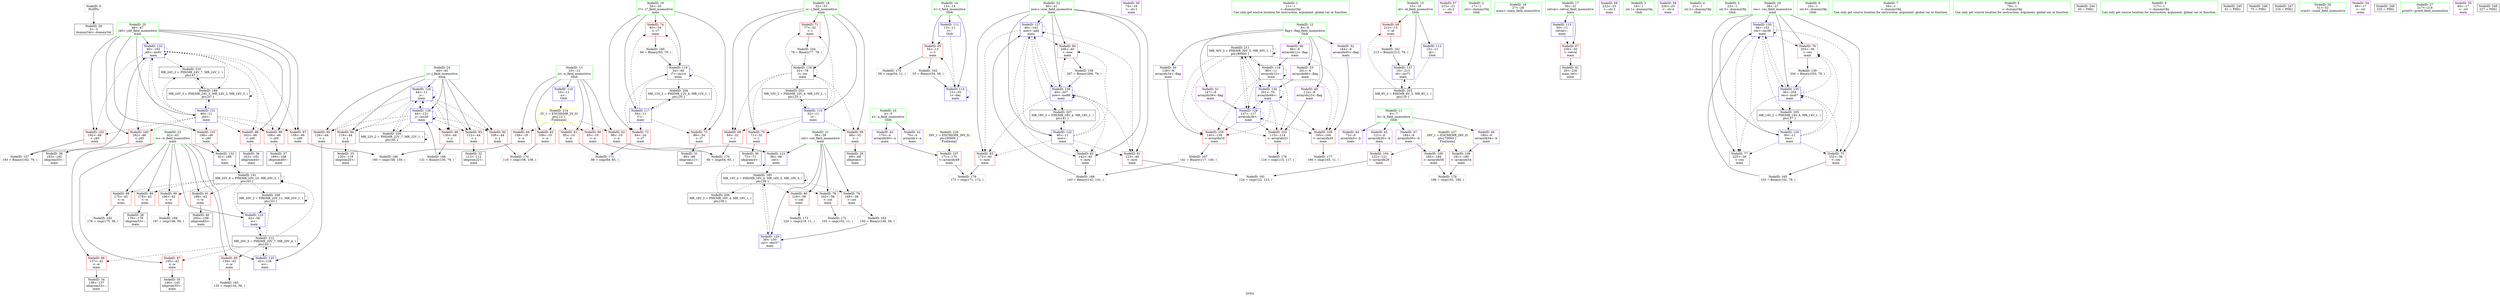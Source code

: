 digraph "SVFG" {
	label="SVFG";

	Node0x5619ce8db220 [shape=record,color=grey,label="{NodeID: 0\nNullPtr}"];
	Node0x5619ce8db220 -> Node0x5619ce8e00a0[style=solid];
	Node0x5619ce906e40 [shape=record,color=grey,label="{NodeID: 180\n160 = cmp(158, 159, )\n}"];
	Node0x5619ce8fd500 [shape=record,color=red,label="{NodeID: 97\n158\<--46\n\<--j40\nmain\n}"];
	Node0x5619ce8fd500 -> Node0x5619ce906e40[style=solid];
	Node0x5619ce8dbd00 [shape=record,color=green,label="{NodeID: 14\n13\<--14\nt\<--t_field_insensitive\nGlob }"];
	Node0x5619ce8dbd00 -> Node0x5619ce8fee10[style=solid];
	Node0x5619ce8dbd00 -> Node0x5619ce8fe060[style=solid];
	Node0x5619ce8dbd00 -> Node0x5619ce8fe330[style=solid];
	Node0x5619ce8fe060 [shape=record,color=blue,label="{NodeID: 111\n13\<--11\nt\<--\nGlob }"];
	Node0x5619ce8fe060 -> Node0x5619ce8fee10[style=dashed];
	Node0x5619ce8fe060 -> Node0x5619ce8fe330[style=dashed];
	Node0x5619ce8e00a0 [shape=record,color=black,label="{NodeID: 28\n2\<--3\ndummyVal\<--dummyVal\n}"];
	Node0x5619ce916470 [shape=record,color=black,label="{NodeID: 208\nMR_20V_2 = PHI(MR_20V_11, MR_20V_1, )\npts\{43 \}\n}"];
	Node0x5619ce916470 -> Node0x5619ce902da0[style=dashed];
	Node0x5619ce916470 -> Node0x5619ce916470[style=dashed];
	Node0x5619ce902f40 [shape=record,color=blue,label="{NodeID: 125\n42\<--126\nw\<--\nmain\n}"];
	Node0x5619ce902f40 -> Node0x5619ce917870[style=dashed];
	Node0x5619ce8fcf50 [shape=record,color=purple,label="{NodeID: 42\n70\<--4\narrayidx\<--a\nmain\n}"];
	Node0x5619ce8fe6c0 [shape=record,color=purple,label="{NodeID: 56\n74\<--19\n\<--.str.1\nmain\n}"];
	Node0x5619ce8ff220 [shape=record,color=red,label="{NodeID: 70\n71\<--32\n\<--i\nmain\n}"];
	Node0x5619ce8ff220 -> Node0x5619ce8e0270[style=solid];
	Node0x5619ce905ac0 [shape=record,color=grey,label="{NodeID: 167\n141 = Binary(117, 140, )\n}"];
	Node0x5619ce905ac0 -> Node0x5619ce905c40[style=solid];
	Node0x5619ce8ffd80 [shape=record,color=red,label="{NodeID: 84\n206\<--40\n\<--now\nmain\n}"];
	Node0x5619ce8ffd80 -> Node0x5619ce904d40[style=solid];
	Node0x5619ce8dbb80 [shape=record,color=green,label="{NodeID: 1\n11\<--1\n\<--dummyObj\nCan only get source location for instruction, argument, global var or function.}"];
	Node0x5619ce906fc0 [shape=record,color=grey,label="{NodeID: 181\n124 = cmp(122, 123, )\n}"];
	Node0x5619ce8fd5d0 [shape=record,color=red,label="{NodeID: 98\n162\<--46\n\<--j40\nmain\n}"];
	Node0x5619ce8fd5d0 -> Node0x5619ce8df1e0[style=solid];
	Node0x5619ce8dbdd0 [shape=record,color=green,label="{NodeID: 15\n15\<--16\nid\<--id_field_insensitive\nGlob }"];
	Node0x5619ce8dbdd0 -> Node0x5619ce8feee0[style=solid];
	Node0x5619ce8dbdd0 -> Node0x5619ce8fe160[style=solid];
	Node0x5619ce8dbdd0 -> Node0x5619ce903900[style=solid];
	Node0x5619ce8fe160 [shape=record,color=blue,label="{NodeID: 112\n15\<--11\nid\<--\nGlob }"];
	Node0x5619ce8fe160 -> Node0x5619ce914270[style=dashed];
	Node0x5619ce8e01a0 [shape=record,color=black,label="{NodeID: 29\n69\<--68\nidxprom\<--\nmain\n}"];
	Node0x5619ce916970 [shape=record,color=black,label="{NodeID: 209\nMR_22V_2 = PHI(MR_22V_7, MR_22V_1, )\npts\{45 \}\n}"];
	Node0x5619ce916970 -> Node0x5619ce902e70[style=dashed];
	Node0x5619ce916970 -> Node0x5619ce916970[style=dashed];
	Node0x5619ce903010 [shape=record,color=blue,label="{NodeID: 126\n44\<--131\nj\<--inc29\nmain\n}"];
	Node0x5619ce903010 -> Node0x5619ce900400[style=dashed];
	Node0x5619ce903010 -> Node0x5619ce9004d0[style=dashed];
	Node0x5619ce903010 -> Node0x5619ce9005a0[style=dashed];
	Node0x5619ce903010 -> Node0x5619ce900670[style=dashed];
	Node0x5619ce903010 -> Node0x5619ce8fd430[style=dashed];
	Node0x5619ce903010 -> Node0x5619ce902e70[style=dashed];
	Node0x5619ce903010 -> Node0x5619ce903010[style=dashed];
	Node0x5619ce903010 -> Node0x5619ce916970[style=dashed];
	Node0x5619ce8fd020 [shape=record,color=purple,label="{NodeID: 43\n170\<--4\narrayidx49\<--a\nmain\n}"];
	Node0x5619ce8fd020 -> Node0x5619ce8fdd20[style=solid];
	Node0x5619ce8fe790 [shape=record,color=purple,label="{NodeID: 57\n215\<--21\n\<--.str.2\nmain\n}"];
	Node0x5619ce8ff2f0 [shape=record,color=red,label="{NodeID: 71\n77\<--32\n\<--i\nmain\n}"];
	Node0x5619ce8ff2f0 -> Node0x5619ce905640[style=solid];
	Node0x5619ce905c40 [shape=record,color=grey,label="{NodeID: 168\n143 = Binary(142, 141, )\n}"];
	Node0x5619ce905c40 -> Node0x5619ce9030e0[style=solid];
	Node0x5619ce8ffe50 [shape=record,color=red,label="{NodeID: 85\n134\<--42\n\<--w\nmain\n}"];
	Node0x5619ce8ffe50 -> Node0x5619ce9072c0[style=solid];
	Node0x5619ce8de460 [shape=record,color=green,label="{NodeID: 2\n17\<--1\n.str\<--dummyObj\nGlob }"];
	Node0x5619ce907140 [shape=record,color=grey,label="{NodeID: 182\n176 = cmp(175, 56, )\n}"];
	Node0x5619ce8fd6a0 [shape=record,color=red,label="{NodeID: 99\n168\<--46\n\<--j40\nmain\n}"];
	Node0x5619ce8fd6a0 -> Node0x5619ce8df2b0[style=solid];
	Node0x5619ce8dbed0 [shape=record,color=green,label="{NodeID: 16\n27\<--28\nmain\<--main_field_insensitive\n}"];
	Node0x5619ce8fe260 [shape=record,color=blue,label="{NodeID: 113\n30\<--11\nretval\<--\nmain\n}"];
	Node0x5619ce8fe260 -> Node0x5619ce8fefb0[style=dashed];
	Node0x5619ce8e0270 [shape=record,color=black,label="{NodeID: 30\n72\<--71\nidxprom4\<--\nmain\n}"];
	Node0x5619ce916e70 [shape=record,color=black,label="{NodeID: 210\nMR_24V_2 = PHI(MR_24V_7, MR_24V_1, )\npts\{47 \}\n}"];
	Node0x5619ce916e70 -> Node0x5619ce90f150[style=dashed];
	Node0x5619ce9030e0 [shape=record,color=blue,label="{NodeID: 127\n40\<--143\nnow\<--add\nmain\n}"];
	Node0x5619ce9030e0 -> Node0x5619ce8ffb10[style=dashed];
	Node0x5619ce9030e0 -> Node0x5619ce8ffbe0[style=dashed];
	Node0x5619ce9030e0 -> Node0x5619ce8ffcb0[style=dashed];
	Node0x5619ce9030e0 -> Node0x5619ce8ffd80[style=dashed];
	Node0x5619ce9030e0 -> Node0x5619ce9030e0[style=dashed];
	Node0x5619ce9030e0 -> Node0x5619ce903830[style=dashed];
	Node0x5619ce9030e0 -> Node0x5619ce916380[style=dashed];
	Node0x5619ce8fd0f0 [shape=record,color=purple,label="{NodeID: 44\n73\<--6\narrayidx5\<--b\nmain\n}"];
	Node0x5619ce8fe860 [shape=record,color=purple,label="{NodeID: 58\n222\<--23\n\<--.str.3\nmain\n}"];
	Node0x5619ce8ff3c0 [shape=record,color=red,label="{NodeID: 72\n84\<--34\n\<--i7\nmain\n}"];
	Node0x5619ce8ff3c0 -> Node0x5619ce9060c0[style=solid];
	Node0x5619ce905dc0 [shape=record,color=grey,label="{NodeID: 169\n197 = cmp(196, 56, )\n}"];
	Node0x5619ce8fff20 [shape=record,color=red,label="{NodeID: 86\n137\<--42\n\<--w\nmain\n}"];
	Node0x5619ce8fff20 -> Node0x5619ce8df040[style=solid];
	Node0x5619ce8fc5e0 [shape=record,color=green,label="{NodeID: 3\n19\<--1\n.str.1\<--dummyObj\nGlob }"];
	Node0x5619ce9072c0 [shape=record,color=grey,label="{NodeID: 183\n135 = cmp(134, 56, )\n}"];
	Node0x5619ce8fd770 [shape=record,color=red,label="{NodeID: 100\n182\<--46\n\<--j40\nmain\n}"];
	Node0x5619ce8fd770 -> Node0x5619ce8df450[style=solid];
	Node0x5619ce8db7c0 [shape=record,color=green,label="{NodeID: 17\n30\<--31\nretval\<--retval_field_insensitive\nmain\n}"];
	Node0x5619ce8db7c0 -> Node0x5619ce8fefb0[style=solid];
	Node0x5619ce8db7c0 -> Node0x5619ce8fe260[style=solid];
	Node0x5619ce8fe330 [shape=record,color=blue,label="{NodeID: 114\n13\<--55\nt\<--dec\nmain\n}"];
	Node0x5619ce8fe330 -> Node0x5619ce8fee10[style=dashed];
	Node0x5619ce8fe330 -> Node0x5619ce8fe330[style=dashed];
	Node0x5619ce8e0340 [shape=record,color=black,label="{NodeID: 31\n89\<--88\nidxprom11\<--\nmain\n}"];
	Node0x5619ce917370 [shape=record,color=black,label="{NodeID: 211\nMR_30V_2 = PHI(MR_30V_5, MR_30V_1, )\npts\{90000 \}\n}"];
	Node0x5619ce917370 -> Node0x5619ce8fd9e0[style=dashed];
	Node0x5619ce917370 -> Node0x5619ce8fdb80[style=dashed];
	Node0x5619ce917370 -> Node0x5619ce8fdc50[style=dashed];
	Node0x5619ce917370 -> Node0x5619ce902990[style=dashed];
	Node0x5619ce917370 -> Node0x5619ce9031b0[style=dashed];
	Node0x5619ce917370 -> Node0x5619ce903690[style=dashed];
	Node0x5619ce917370 -> Node0x5619ce917370[style=dashed];
	Node0x5619ce9031b0 [shape=record,color=blue,label="{NodeID: 128\n147\<--117\narrayidx36\<--\nmain\n}"];
	Node0x5619ce9031b0 -> Node0x5619ce8fd9e0[style=dashed];
	Node0x5619ce9031b0 -> Node0x5619ce8fdb80[style=dashed];
	Node0x5619ce9031b0 -> Node0x5619ce8fdc50[style=dashed];
	Node0x5619ce9031b0 -> Node0x5619ce9031b0[style=dashed];
	Node0x5619ce9031b0 -> Node0x5619ce903690[style=dashed];
	Node0x5619ce9031b0 -> Node0x5619ce917370[style=dashed];
	Node0x5619ce8fd1c0 [shape=record,color=purple,label="{NodeID: 45\n121\<--6\narrayidx26\<--b\nmain\n}"];
	Node0x5619ce8fd1c0 -> Node0x5619ce8fdab0[style=solid];
	Node0x5619ce8fe930 [shape=record,color=purple,label="{NodeID: 59\n226\<--25\n\<--.str.4\nmain\n}"];
	Node0x5619ce8ff490 [shape=record,color=red,label="{NodeID: 73\n88\<--34\n\<--i7\nmain\n}"];
	Node0x5619ce8ff490 -> Node0x5619ce8e0340[style=solid];
	Node0x5619ce905f40 [shape=record,color=grey,label="{NodeID: 170\n66 = cmp(64, 65, )\n}"];
	Node0x5619ce8ffff0 [shape=record,color=red,label="{NodeID: 87\n145\<--42\n\<--w\nmain\n}"];
	Node0x5619ce8ffff0 -> Node0x5619ce8df110[style=solid];
	Node0x5619ce8de940 [shape=record,color=green,label="{NodeID: 4\n21\<--1\n.str.2\<--dummyObj\nGlob }"];
	Node0x5619ce8fd840 [shape=record,color=red,label="{NodeID: 101\n188\<--46\n\<--j40\nmain\n}"];
	Node0x5619ce8fd840 -> Node0x5619ce9034f0[style=solid];
	Node0x5619ce8db890 [shape=record,color=green,label="{NodeID: 18\n32\<--33\ni\<--i_field_insensitive\nmain\n}"];
	Node0x5619ce8db890 -> Node0x5619ce8ff080[style=solid];
	Node0x5619ce8db890 -> Node0x5619ce8ff150[style=solid];
	Node0x5619ce8db890 -> Node0x5619ce8ff220[style=solid];
	Node0x5619ce8db890 -> Node0x5619ce8ff2f0[style=solid];
	Node0x5619ce8db890 -> Node0x5619ce902760[style=solid];
	Node0x5619ce8db890 -> Node0x5619ce9027f0[style=solid];
	Node0x5619ce902760 [shape=record,color=blue,label="{NodeID: 115\n32\<--11\ni\<--\nmain\n}"];
	Node0x5619ce902760 -> Node0x5619ce8ff080[style=dashed];
	Node0x5619ce902760 -> Node0x5619ce8ff150[style=dashed];
	Node0x5619ce902760 -> Node0x5619ce8ff220[style=dashed];
	Node0x5619ce902760 -> Node0x5619ce8ff2f0[style=dashed];
	Node0x5619ce902760 -> Node0x5619ce9027f0[style=dashed];
	Node0x5619ce902760 -> Node0x5619ce914770[style=dashed];
	Node0x5619ce8e0410 [shape=record,color=black,label="{NodeID: 32\n113\<--112\nidxprom22\<--\nmain\n}"];
	Node0x5619ce917870 [shape=record,color=black,label="{NodeID: 212\nMR_20V_5 = PHI(MR_20V_7, MR_20V_4, )\npts\{43 \}\n}"];
	Node0x5619ce917870 -> Node0x5619ce8ffe50[style=dashed];
	Node0x5619ce917870 -> Node0x5619ce8fff20[style=dashed];
	Node0x5619ce917870 -> Node0x5619ce8ffff0[style=dashed];
	Node0x5619ce917870 -> Node0x5619ce902da0[style=dashed];
	Node0x5619ce917870 -> Node0x5619ce902f40[style=dashed];
	Node0x5619ce917870 -> Node0x5619ce90fb50[style=dashed];
	Node0x5619ce917870 -> Node0x5619ce916470[style=dashed];
	Node0x5619ce917870 -> Node0x5619ce917870[style=dashed];
	Node0x5619ce903280 [shape=record,color=blue,label="{NodeID: 129\n38\<--150\ncnt\<--dec37\nmain\n}"];
	Node0x5619ce903280 -> Node0x5619ce90dd50[style=dashed];
	Node0x5619ce8fd290 [shape=record,color=purple,label="{NodeID: 46\n180\<--6\narrayidx54\<--b\nmain\n}"];
	Node0x5619ce8fd290 -> Node0x5619ce8fddf0[style=solid];
	Node0x5619ce919730 [shape=record,color=yellow,style=double,label="{NodeID: 226\n26V_1 = ENCHI(MR_26V_0)\npts\{50000 \}\nFun[main]}"];
	Node0x5619ce919730 -> Node0x5619ce8fdd20[style=dashed];
	Node0x5619ce8fea00 [shape=record,color=red,label="{NodeID: 60\n65\<--10\n\<--n\nmain\n}"];
	Node0x5619ce8fea00 -> Node0x5619ce905f40[style=solid];
	Node0x5619ce904bc0 [shape=record,color=grey,label="{NodeID: 157\n193 = Binary(192, 79, )\n}"];
	Node0x5619ce904bc0 -> Node0x5619ce9035c0[style=solid];
	Node0x5619ce8ff560 [shape=record,color=red,label="{NodeID: 74\n93\<--34\n\<--i7\nmain\n}"];
	Node0x5619ce8ff560 -> Node0x5619ce905040[style=solid];
	Node0x5619ce9060c0 [shape=record,color=grey,label="{NodeID: 171\n86 = cmp(84, 85, )\n}"];
	Node0x5619ce9000c0 [shape=record,color=red,label="{NodeID: 88\n175\<--42\n\<--w\nmain\n}"];
	Node0x5619ce9000c0 -> Node0x5619ce907140[style=solid];
	Node0x5619ce8de9d0 [shape=record,color=green,label="{NodeID: 5\n23\<--1\n.str.3\<--dummyObj\nGlob }"];
	Node0x5619ce90dd50 [shape=record,color=black,label="{NodeID: 185\nMR_16V_4 = PHI(MR_16V_4, MR_16V_3, MR_16V_5, )\npts\{39 \}\n}"];
	Node0x5619ce90dd50 -> Node0x5619ce8ff8a0[style=dashed];
	Node0x5619ce90dd50 -> Node0x5619ce8ff970[style=dashed];
	Node0x5619ce90dd50 -> Node0x5619ce8ffa40[style=dashed];
	Node0x5619ce90dd50 -> Node0x5619ce903280[style=dashed];
	Node0x5619ce90dd50 -> Node0x5619ce90dd50[style=dashed];
	Node0x5619ce90dd50 -> Node0x5619ce915670[style=dashed];
	Node0x5619ce8fd910 [shape=record,color=red,label="{NodeID: 102\n192\<--46\n\<--j40\nmain\n}"];
	Node0x5619ce8fd910 -> Node0x5619ce904bc0[style=solid];
	Node0x5619ce8db960 [shape=record,color=green,label="{NodeID: 19\n34\<--35\ni7\<--i7_field_insensitive\nmain\n}"];
	Node0x5619ce8db960 -> Node0x5619ce8ff3c0[style=solid];
	Node0x5619ce8db960 -> Node0x5619ce8ff490[style=solid];
	Node0x5619ce8db960 -> Node0x5619ce8ff560[style=solid];
	Node0x5619ce8db960 -> Node0x5619ce9028c0[style=solid];
	Node0x5619ce8db960 -> Node0x5619ce902a60[style=solid];
	Node0x5619ce9027f0 [shape=record,color=blue,label="{NodeID: 116\n32\<--78\ni\<--inc\nmain\n}"];
	Node0x5619ce9027f0 -> Node0x5619ce8ff080[style=dashed];
	Node0x5619ce9027f0 -> Node0x5619ce8ff150[style=dashed];
	Node0x5619ce9027f0 -> Node0x5619ce8ff220[style=dashed];
	Node0x5619ce9027f0 -> Node0x5619ce8ff2f0[style=dashed];
	Node0x5619ce9027f0 -> Node0x5619ce9027f0[style=dashed];
	Node0x5619ce9027f0 -> Node0x5619ce914770[style=dashed];
	Node0x5619ce8def70 [shape=record,color=black,label="{NodeID: 33\n120\<--119\nidxprom25\<--\nmain\n}"];
	Node0x5619ce903350 [shape=record,color=blue,label="{NodeID: 130\n36\<--153\nres\<--inc38\nmain\n}"];
	Node0x5619ce903350 -> Node0x5619ce8ff630[style=dashed];
	Node0x5619ce903350 -> Node0x5619ce8ff700[style=dashed];
	Node0x5619ce903350 -> Node0x5619ce8ff7d0[style=dashed];
	Node0x5619ce903350 -> Node0x5619ce903350[style=dashed];
	Node0x5619ce903350 -> Node0x5619ce903760[style=dashed];
	Node0x5619ce903350 -> Node0x5619ce915170[style=dashed];
	Node0x5619ce8fd360 [shape=record,color=purple,label="{NodeID: 47\n184\<--6\narrayidx56\<--b\nmain\n}"];
	Node0x5619ce8fd360 -> Node0x5619ce8fdec0[style=solid];
	Node0x5619ce919810 [shape=record,color=yellow,style=double,label="{NodeID: 227\n28V_1 = ENCHI(MR_28V_0)\npts\{70000 \}\nFun[main]}"];
	Node0x5619ce919810 -> Node0x5619ce8fdab0[style=dashed];
	Node0x5619ce919810 -> Node0x5619ce8fddf0[style=dashed];
	Node0x5619ce919810 -> Node0x5619ce8fdec0[style=dashed];
	Node0x5619ce8fead0 [shape=record,color=red,label="{NodeID: 61\n85\<--10\n\<--n\nmain\n}"];
	Node0x5619ce8fead0 -> Node0x5619ce9060c0[style=solid];
	Node0x5619ce904d40 [shape=record,color=grey,label="{NodeID: 158\n207 = Binary(206, 79, )\n}"];
	Node0x5619ce904d40 -> Node0x5619ce903830[style=solid];
	Node0x5619ce8ff630 [shape=record,color=red,label="{NodeID: 75\n152\<--36\n\<--res\nmain\n}"];
	Node0x5619ce8ff630 -> Node0x5619ce9057c0[style=solid];
	Node0x5619ce906240 [shape=record,color=grey,label="{NodeID: 172\n103 = cmp(102, 11, )\n}"];
	Node0x5619ce900190 [shape=record,color=red,label="{NodeID: 89\n178\<--42\n\<--w\nmain\n}"];
	Node0x5619ce900190 -> Node0x5619ce8df380[style=solid];
	Node0x5619ce8dea60 [shape=record,color=green,label="{NodeID: 6\n25\<--1\n.str.4\<--dummyObj\nGlob }"];
	Node0x5619ce8fd9e0 [shape=record,color=red,label="{NodeID: 103\n115\<--114\n\<--arrayidx23\nmain\n}"];
	Node0x5619ce8fd9e0 -> Node0x5619ce906840[style=solid];
	Node0x5619ce8dba30 [shape=record,color=green,label="{NodeID: 20\n36\<--37\nres\<--res_field_insensitive\nmain\n}"];
	Node0x5619ce8dba30 -> Node0x5619ce8ff630[style=solid];
	Node0x5619ce8dba30 -> Node0x5619ce8ff700[style=solid];
	Node0x5619ce8dba30 -> Node0x5619ce8ff7d0[style=solid];
	Node0x5619ce8dba30 -> Node0x5619ce902b30[style=solid];
	Node0x5619ce8dba30 -> Node0x5619ce903350[style=solid];
	Node0x5619ce8dba30 -> Node0x5619ce903760[style=solid];
	Node0x5619ce9028c0 [shape=record,color=blue,label="{NodeID: 117\n34\<--11\ni7\<--\nmain\n}"];
	Node0x5619ce9028c0 -> Node0x5619ce8ff3c0[style=dashed];
	Node0x5619ce9028c0 -> Node0x5619ce8ff490[style=dashed];
	Node0x5619ce9028c0 -> Node0x5619ce8ff560[style=dashed];
	Node0x5619ce9028c0 -> Node0x5619ce902a60[style=dashed];
	Node0x5619ce9028c0 -> Node0x5619ce914c70[style=dashed];
	Node0x5619ce8df040 [shape=record,color=black,label="{NodeID: 34\n138\<--137\nidxprom33\<--\nmain\n}"];
	Node0x5619ce918270 [shape=record,color=yellow,style=double,label="{NodeID: 214\n2V_1 = ENCHI(MR_2V_0)\npts\{12 \}\nFun[main]}"];
	Node0x5619ce918270 -> Node0x5619ce8fea00[style=dashed];
	Node0x5619ce918270 -> Node0x5619ce8fead0[style=dashed];
	Node0x5619ce918270 -> Node0x5619ce8feba0[style=dashed];
	Node0x5619ce918270 -> Node0x5619ce8fec70[style=dashed];
	Node0x5619ce918270 -> Node0x5619ce8fed40[style=dashed];
	Node0x5619ce903420 [shape=record,color=blue,label="{NodeID: 131\n46\<--11\nj40\<--\nmain\n}"];
	Node0x5619ce903420 -> Node0x5619ce8fd500[style=dashed];
	Node0x5619ce903420 -> Node0x5619ce8fd5d0[style=dashed];
	Node0x5619ce903420 -> Node0x5619ce8fd6a0[style=dashed];
	Node0x5619ce903420 -> Node0x5619ce8fd770[style=dashed];
	Node0x5619ce903420 -> Node0x5619ce8fd840[style=dashed];
	Node0x5619ce903420 -> Node0x5619ce8fd910[style=dashed];
	Node0x5619ce903420 -> Node0x5619ce9035c0[style=dashed];
	Node0x5619ce903420 -> Node0x5619ce90f150[style=dashed];
	Node0x5619ce903420 -> Node0x5619ce916e70[style=dashed];
	Node0x5619ce8df670 [shape=record,color=purple,label="{NodeID: 48\n90\<--8\narrayidx12\<--flag\nmain\n}"];
	Node0x5619ce8df670 -> Node0x5619ce902990[style=solid];
	Node0x5619ce8feba0 [shape=record,color=red,label="{NodeID: 62\n98\<--10\n\<--n\nmain\n}"];
	Node0x5619ce8feba0 -> Node0x5619ce902c00[style=solid];
	Node0x5619ce904ec0 [shape=record,color=grey,label="{NodeID: 159\n204 = Binary(203, 79, )\n}"];
	Node0x5619ce904ec0 -> Node0x5619ce903760[style=solid];
	Node0x5619ce8ff700 [shape=record,color=red,label="{NodeID: 76\n203\<--36\n\<--res\nmain\n}"];
	Node0x5619ce8ff700 -> Node0x5619ce904ec0[style=solid];
	Node0x5619ce9063c0 [shape=record,color=grey,label="{NodeID: 173\n220 = cmp(219, 11, )\n}"];
	Node0x5619ce900260 [shape=record,color=red,label="{NodeID: 90\n196\<--42\n\<--w\nmain\n}"];
	Node0x5619ce900260 -> Node0x5619ce905dc0[style=solid];
	Node0x5619ce8fc8e0 [shape=record,color=green,label="{NodeID: 7\n56\<--1\n\<--dummyObj\nCan only get source location for instruction, argument, global var or function.}"];
	Node0x5619ce8fdab0 [shape=record,color=red,label="{NodeID: 104\n122\<--121\n\<--arrayidx26\nmain\n}"];
	Node0x5619ce8fdab0 -> Node0x5619ce906fc0[style=solid];
	Node0x5619ce8db3c0 [shape=record,color=green,label="{NodeID: 21\n38\<--39\ncnt\<--cnt_field_insensitive\nmain\n}"];
	Node0x5619ce8db3c0 -> Node0x5619ce8ff8a0[style=solid];
	Node0x5619ce8db3c0 -> Node0x5619ce8ff970[style=solid];
	Node0x5619ce8db3c0 -> Node0x5619ce8ffa40[style=solid];
	Node0x5619ce8db3c0 -> Node0x5619ce902c00[style=solid];
	Node0x5619ce8db3c0 -> Node0x5619ce903280[style=solid];
	Node0x5619ce902990 [shape=record,color=blue,label="{NodeID: 118\n90\<--11\narrayidx12\<--\nmain\n}"];
	Node0x5619ce902990 -> Node0x5619ce8fd9e0[style=dashed];
	Node0x5619ce902990 -> Node0x5619ce8fdb80[style=dashed];
	Node0x5619ce902990 -> Node0x5619ce8fdc50[style=dashed];
	Node0x5619ce902990 -> Node0x5619ce902990[style=dashed];
	Node0x5619ce902990 -> Node0x5619ce9031b0[style=dashed];
	Node0x5619ce902990 -> Node0x5619ce903690[style=dashed];
	Node0x5619ce902990 -> Node0x5619ce917370[style=dashed];
	Node0x5619ce8df110 [shape=record,color=black,label="{NodeID: 35\n146\<--145\nidxprom35\<--\nmain\n}"];
	Node0x5619ce9034f0 [shape=record,color=blue,label="{NodeID: 132\n42\<--188\nw\<--\nmain\n}"];
	Node0x5619ce9034f0 -> Node0x5619ce90fb50[style=dashed];
	Node0x5619ce8df740 [shape=record,color=purple,label="{NodeID: 49\n114\<--8\narrayidx23\<--flag\nmain\n}"];
	Node0x5619ce8df740 -> Node0x5619ce8fd9e0[style=solid];
	Node0x5619ce8fec70 [shape=record,color=red,label="{NodeID: 63\n109\<--10\n\<--n\nmain\n}"];
	Node0x5619ce8fec70 -> Node0x5619ce906540[style=solid];
	Node0x5619ce905040 [shape=record,color=grey,label="{NodeID: 160\n94 = Binary(93, 79, )\n}"];
	Node0x5619ce905040 -> Node0x5619ce902a60[style=solid];
	Node0x5619ce8ff7d0 [shape=record,color=red,label="{NodeID: 77\n225\<--36\n\<--res\nmain\n}"];
	Node0x5619ce906540 [shape=record,color=grey,label="{NodeID: 174\n110 = cmp(108, 109, )\n}"];
	Node0x5619ce900330 [shape=record,color=red,label="{NodeID: 91\n199\<--42\n\<--w\nmain\n}"];
	Node0x5619ce900330 -> Node0x5619ce8df520[style=solid];
	Node0x5619ce8fc970 [shape=record,color=green,label="{NodeID: 8\n79\<--1\n\<--dummyObj\nCan only get source location for instruction, argument, global var or function.}"];
	Node0x5619ce8fdb80 [shape=record,color=red,label="{NodeID: 105\n140\<--139\n\<--arrayidx34\nmain\n}"];
	Node0x5619ce8fdb80 -> Node0x5619ce905ac0[style=solid];
	Node0x5619ce8db490 [shape=record,color=green,label="{NodeID: 22\n40\<--41\nnow\<--now_field_insensitive\nmain\n}"];
	Node0x5619ce8db490 -> Node0x5619ce8ffb10[style=solid];
	Node0x5619ce8db490 -> Node0x5619ce8ffbe0[style=solid];
	Node0x5619ce8db490 -> Node0x5619ce8ffcb0[style=solid];
	Node0x5619ce8db490 -> Node0x5619ce8ffd80[style=solid];
	Node0x5619ce8db490 -> Node0x5619ce902cd0[style=solid];
	Node0x5619ce8db490 -> Node0x5619ce9030e0[style=solid];
	Node0x5619ce8db490 -> Node0x5619ce903830[style=solid];
	Node0x5619ce914270 [shape=record,color=black,label="{NodeID: 202\nMR_6V_2 = PHI(MR_6V_3, MR_6V_1, )\npts\{16 \}\n}"];
	Node0x5619ce914270 -> Node0x5619ce8feee0[style=dashed];
	Node0x5619ce914270 -> Node0x5619ce903900[style=dashed];
	Node0x5619ce902a60 [shape=record,color=blue,label="{NodeID: 119\n34\<--94\ni7\<--inc14\nmain\n}"];
	Node0x5619ce902a60 -> Node0x5619ce8ff3c0[style=dashed];
	Node0x5619ce902a60 -> Node0x5619ce8ff490[style=dashed];
	Node0x5619ce902a60 -> Node0x5619ce8ff560[style=dashed];
	Node0x5619ce902a60 -> Node0x5619ce902a60[style=dashed];
	Node0x5619ce902a60 -> Node0x5619ce914c70[style=dashed];
	Node0x5619ce8df1e0 [shape=record,color=black,label="{NodeID: 36\n163\<--162\nidxprom44\<--\nmain\n}"];
	Node0x5619ce9035c0 [shape=record,color=blue,label="{NodeID: 133\n46\<--193\nj40\<--inc61\nmain\n}"];
	Node0x5619ce9035c0 -> Node0x5619ce8fd500[style=dashed];
	Node0x5619ce9035c0 -> Node0x5619ce8fd5d0[style=dashed];
	Node0x5619ce9035c0 -> Node0x5619ce8fd6a0[style=dashed];
	Node0x5619ce9035c0 -> Node0x5619ce8fd770[style=dashed];
	Node0x5619ce9035c0 -> Node0x5619ce8fd840[style=dashed];
	Node0x5619ce9035c0 -> Node0x5619ce8fd910[style=dashed];
	Node0x5619ce9035c0 -> Node0x5619ce9035c0[style=dashed];
	Node0x5619ce9035c0 -> Node0x5619ce90f150[style=dashed];
	Node0x5619ce9035c0 -> Node0x5619ce916e70[style=dashed];
	Node0x5619ce8df810 [shape=record,color=purple,label="{NodeID: 50\n139\<--8\narrayidx34\<--flag\nmain\n}"];
	Node0x5619ce8df810 -> Node0x5619ce8fdb80[style=solid];
	Node0x5619ce8fed40 [shape=record,color=red,label="{NodeID: 64\n159\<--10\n\<--n\nmain\n}"];
	Node0x5619ce8fed40 -> Node0x5619ce906e40[style=solid];
	Node0x5619ce6f6fe0 [shape=record,color=black,label="{NodeID: 244\n50 = PHI()\n}"];
	Node0x5619ce9051c0 [shape=record,color=grey,label="{NodeID: 161\n213 = Binary(212, 79, )\n}"];
	Node0x5619ce9051c0 -> Node0x5619ce903900[style=solid];
	Node0x5619ce8ff8a0 [shape=record,color=red,label="{NodeID: 78\n102\<--38\n\<--cnt\nmain\n}"];
	Node0x5619ce8ff8a0 -> Node0x5619ce906240[style=solid];
	Node0x5619ce9066c0 [shape=record,color=grey,label="{NodeID: 175\n58 = cmp(54, 11, )\n}"];
	Node0x5619ce900400 [shape=record,color=red,label="{NodeID: 92\n108\<--44\n\<--j\nmain\n}"];
	Node0x5619ce900400 -> Node0x5619ce906540[style=solid];
	Node0x5619ce8fca00 [shape=record,color=green,label="{NodeID: 9\n117\<--1\n\<--dummyObj\nCan only get source location for instruction, argument, global var or function.}"];
	Node0x5619ce90f150 [shape=record,color=black,label="{NodeID: 189\nMR_24V_3 = PHI(MR_24V_5, MR_24V_2, MR_24V_3, )\npts\{47 \}\n}"];
	Node0x5619ce90f150 -> Node0x5619ce903420[style=dashed];
	Node0x5619ce90f150 -> Node0x5619ce90f150[style=dashed];
	Node0x5619ce90f150 -> Node0x5619ce916e70[style=dashed];
	Node0x5619ce8fdc50 [shape=record,color=red,label="{NodeID: 106\n165\<--164\n\<--arrayidx45\nmain\n}"];
	Node0x5619ce8fdc50 -> Node0x5619ce9069c0[style=solid];
	Node0x5619ce8db560 [shape=record,color=green,label="{NodeID: 23\n42\<--43\nw\<--w_field_insensitive\nmain\n}"];
	Node0x5619ce8db560 -> Node0x5619ce8ffe50[style=solid];
	Node0x5619ce8db560 -> Node0x5619ce8fff20[style=solid];
	Node0x5619ce8db560 -> Node0x5619ce8ffff0[style=solid];
	Node0x5619ce8db560 -> Node0x5619ce9000c0[style=solid];
	Node0x5619ce8db560 -> Node0x5619ce900190[style=solid];
	Node0x5619ce8db560 -> Node0x5619ce900260[style=solid];
	Node0x5619ce8db560 -> Node0x5619ce900330[style=solid];
	Node0x5619ce8db560 -> Node0x5619ce902da0[style=solid];
	Node0x5619ce8db560 -> Node0x5619ce902f40[style=solid];
	Node0x5619ce8db560 -> Node0x5619ce9034f0[style=solid];
	Node0x5619ce914770 [shape=record,color=black,label="{NodeID: 203\nMR_10V_2 = PHI(MR_10V_4, MR_10V_1, )\npts\{33 \}\n}"];
	Node0x5619ce914770 -> Node0x5619ce902760[style=dashed];
	Node0x5619ce902b30 [shape=record,color=blue,label="{NodeID: 120\n36\<--11\nres\<--\nmain\n}"];
	Node0x5619ce902b30 -> Node0x5619ce8ff630[style=dashed];
	Node0x5619ce902b30 -> Node0x5619ce8ff700[style=dashed];
	Node0x5619ce902b30 -> Node0x5619ce8ff7d0[style=dashed];
	Node0x5619ce902b30 -> Node0x5619ce903350[style=dashed];
	Node0x5619ce902b30 -> Node0x5619ce903760[style=dashed];
	Node0x5619ce902b30 -> Node0x5619ce915170[style=dashed];
	Node0x5619ce8df2b0 [shape=record,color=black,label="{NodeID: 37\n169\<--168\nidxprom48\<--\nmain\n}"];
	Node0x5619ce903690 [shape=record,color=blue,label="{NodeID: 134\n201\<--79\narrayidx66\<--\nmain\n}"];
	Node0x5619ce903690 -> Node0x5619ce8fd9e0[style=dashed];
	Node0x5619ce903690 -> Node0x5619ce8fdb80[style=dashed];
	Node0x5619ce903690 -> Node0x5619ce8fdc50[style=dashed];
	Node0x5619ce903690 -> Node0x5619ce9031b0[style=dashed];
	Node0x5619ce903690 -> Node0x5619ce903690[style=dashed];
	Node0x5619ce903690 -> Node0x5619ce917370[style=dashed];
	Node0x5619ce8df8e0 [shape=record,color=purple,label="{NodeID: 51\n147\<--8\narrayidx36\<--flag\nmain\n}"];
	Node0x5619ce8df8e0 -> Node0x5619ce9031b0[style=solid];
	Node0x5619ce8fee10 [shape=record,color=red,label="{NodeID: 65\n54\<--13\n\<--t\nmain\n}"];
	Node0x5619ce8fee10 -> Node0x5619ce905340[style=solid];
	Node0x5619ce8fee10 -> Node0x5619ce9066c0[style=solid];
	Node0x5619ce6fab10 [shape=record,color=black,label="{NodeID: 245\n61 = PHI()\n}"];
	Node0x5619ce905340 [shape=record,color=grey,label="{NodeID: 162\n55 = Binary(54, 56, )\n}"];
	Node0x5619ce905340 -> Node0x5619ce8fe330[style=solid];
	Node0x5619ce8ff970 [shape=record,color=red,label="{NodeID: 79\n149\<--38\n\<--cnt\nmain\n}"];
	Node0x5619ce8ff970 -> Node0x5619ce9054c0[style=solid];
	Node0x5619ce906840 [shape=record,color=grey,label="{NodeID: 176\n116 = cmp(115, 117, )\n}"];
	Node0x5619ce9004d0 [shape=record,color=red,label="{NodeID: 93\n112\<--44\n\<--j\nmain\n}"];
	Node0x5619ce9004d0 -> Node0x5619ce8e0410[style=solid];
	Node0x5619ce8fca90 [shape=record,color=green,label="{NodeID: 10\n4\<--5\na\<--a_field_insensitive\nGlob }"];
	Node0x5619ce8fca90 -> Node0x5619ce8fcf50[style=solid];
	Node0x5619ce8fca90 -> Node0x5619ce8fd020[style=solid];
	Node0x5619ce8fdd20 [shape=record,color=red,label="{NodeID: 107\n171\<--170\n\<--arrayidx49\nmain\n}"];
	Node0x5619ce8fdd20 -> Node0x5619ce906cc0[style=solid];
	Node0x5619ce8db630 [shape=record,color=green,label="{NodeID: 24\n44\<--45\nj\<--j_field_insensitive\nmain\n}"];
	Node0x5619ce8db630 -> Node0x5619ce900400[style=solid];
	Node0x5619ce8db630 -> Node0x5619ce9004d0[style=solid];
	Node0x5619ce8db630 -> Node0x5619ce9005a0[style=solid];
	Node0x5619ce8db630 -> Node0x5619ce900670[style=solid];
	Node0x5619ce8db630 -> Node0x5619ce8fd430[style=solid];
	Node0x5619ce8db630 -> Node0x5619ce902e70[style=solid];
	Node0x5619ce8db630 -> Node0x5619ce903010[style=solid];
	Node0x5619ce914c70 [shape=record,color=black,label="{NodeID: 204\nMR_12V_2 = PHI(MR_12V_4, MR_12V_1, )\npts\{35 \}\n}"];
	Node0x5619ce914c70 -> Node0x5619ce9028c0[style=dashed];
	Node0x5619ce902c00 [shape=record,color=blue,label="{NodeID: 121\n38\<--98\ncnt\<--\nmain\n}"];
	Node0x5619ce902c00 -> Node0x5619ce90dd50[style=dashed];
	Node0x5619ce8df380 [shape=record,color=black,label="{NodeID: 38\n179\<--178\nidxprom53\<--\nmain\n}"];
	Node0x5619ce903760 [shape=record,color=blue,label="{NodeID: 135\n36\<--204\nres\<--inc67\nmain\n}"];
	Node0x5619ce903760 -> Node0x5619ce8ff630[style=dashed];
	Node0x5619ce903760 -> Node0x5619ce8ff700[style=dashed];
	Node0x5619ce903760 -> Node0x5619ce8ff7d0[style=dashed];
	Node0x5619ce903760 -> Node0x5619ce903350[style=dashed];
	Node0x5619ce903760 -> Node0x5619ce903760[style=dashed];
	Node0x5619ce903760 -> Node0x5619ce915170[style=dashed];
	Node0x5619ce8df9b0 [shape=record,color=purple,label="{NodeID: 52\n164\<--8\narrayidx45\<--flag\nmain\n}"];
	Node0x5619ce8df9b0 -> Node0x5619ce8fdc50[style=solid];
	Node0x5619ce8feee0 [shape=record,color=red,label="{NodeID: 66\n212\<--15\n\<--id\nmain\n}"];
	Node0x5619ce8feee0 -> Node0x5619ce9051c0[style=solid];
	Node0x5619ce926560 [shape=record,color=black,label="{NodeID: 246\n75 = PHI()\n}"];
	Node0x5619ce9054c0 [shape=record,color=grey,label="{NodeID: 163\n150 = Binary(149, 56, )\n}"];
	Node0x5619ce9054c0 -> Node0x5619ce903280[style=solid];
	Node0x5619ce8ffa40 [shape=record,color=red,label="{NodeID: 80\n219\<--38\n\<--cnt\nmain\n}"];
	Node0x5619ce8ffa40 -> Node0x5619ce9063c0[style=solid];
	Node0x5619ce9069c0 [shape=record,color=grey,label="{NodeID: 177\n166 = cmp(165, 11, )\n}"];
	Node0x5619ce9005a0 [shape=record,color=red,label="{NodeID: 94\n119\<--44\n\<--j\nmain\n}"];
	Node0x5619ce9005a0 -> Node0x5619ce8def70[style=solid];
	Node0x5619ce8de580 [shape=record,color=green,label="{NodeID: 11\n6\<--7\nb\<--b_field_insensitive\nGlob }"];
	Node0x5619ce8de580 -> Node0x5619ce8fd0f0[style=solid];
	Node0x5619ce8de580 -> Node0x5619ce8fd1c0[style=solid];
	Node0x5619ce8de580 -> Node0x5619ce8fd290[style=solid];
	Node0x5619ce8de580 -> Node0x5619ce8fd360[style=solid];
	Node0x5619ce90fb50 [shape=record,color=black,label="{NodeID: 191\nMR_20V_8 = PHI(MR_20V_10, MR_20V_5, )\npts\{43 \}\n}"];
	Node0x5619ce90fb50 -> Node0x5619ce9000c0[style=dashed];
	Node0x5619ce90fb50 -> Node0x5619ce900190[style=dashed];
	Node0x5619ce90fb50 -> Node0x5619ce900260[style=dashed];
	Node0x5619ce90fb50 -> Node0x5619ce900330[style=dashed];
	Node0x5619ce90fb50 -> Node0x5619ce902da0[style=dashed];
	Node0x5619ce90fb50 -> Node0x5619ce9034f0[style=dashed];
	Node0x5619ce90fb50 -> Node0x5619ce90fb50[style=dashed];
	Node0x5619ce90fb50 -> Node0x5619ce916470[style=dashed];
	Node0x5619ce8fddf0 [shape=record,color=red,label="{NodeID: 108\n181\<--180\n\<--arrayidx54\nmain\n}"];
	Node0x5619ce8fddf0 -> Node0x5619ce906b40[style=solid];
	Node0x5619ce8db700 [shape=record,color=green,label="{NodeID: 25\n46\<--47\nj40\<--j40_field_insensitive\nmain\n}"];
	Node0x5619ce8db700 -> Node0x5619ce8fd500[style=solid];
	Node0x5619ce8db700 -> Node0x5619ce8fd5d0[style=solid];
	Node0x5619ce8db700 -> Node0x5619ce8fd6a0[style=solid];
	Node0x5619ce8db700 -> Node0x5619ce8fd770[style=solid];
	Node0x5619ce8db700 -> Node0x5619ce8fd840[style=solid];
	Node0x5619ce8db700 -> Node0x5619ce8fd910[style=solid];
	Node0x5619ce8db700 -> Node0x5619ce903420[style=solid];
	Node0x5619ce8db700 -> Node0x5619ce9035c0[style=solid];
	Node0x5619ce915170 [shape=record,color=black,label="{NodeID: 205\nMR_14V_2 = PHI(MR_14V_4, MR_14V_1, )\npts\{37 \}\n}"];
	Node0x5619ce915170 -> Node0x5619ce902b30[style=dashed];
	Node0x5619ce902cd0 [shape=record,color=blue,label="{NodeID: 122\n40\<--11\nnow\<--\nmain\n}"];
	Node0x5619ce902cd0 -> Node0x5619ce8ffb10[style=dashed];
	Node0x5619ce902cd0 -> Node0x5619ce8ffbe0[style=dashed];
	Node0x5619ce902cd0 -> Node0x5619ce8ffcb0[style=dashed];
	Node0x5619ce902cd0 -> Node0x5619ce8ffd80[style=dashed];
	Node0x5619ce902cd0 -> Node0x5619ce9030e0[style=dashed];
	Node0x5619ce902cd0 -> Node0x5619ce903830[style=dashed];
	Node0x5619ce902cd0 -> Node0x5619ce916380[style=dashed];
	Node0x5619ce8df450 [shape=record,color=black,label="{NodeID: 39\n183\<--182\nidxprom55\<--\nmain\n}"];
	Node0x5619ce903830 [shape=record,color=blue,label="{NodeID: 136\n40\<--207\nnow\<--inc68\nmain\n}"];
	Node0x5619ce903830 -> Node0x5619ce8ffb10[style=dashed];
	Node0x5619ce903830 -> Node0x5619ce8ffbe0[style=dashed];
	Node0x5619ce903830 -> Node0x5619ce8ffcb0[style=dashed];
	Node0x5619ce903830 -> Node0x5619ce8ffd80[style=dashed];
	Node0x5619ce903830 -> Node0x5619ce9030e0[style=dashed];
	Node0x5619ce903830 -> Node0x5619ce903830[style=dashed];
	Node0x5619ce903830 -> Node0x5619ce916380[style=dashed];
	Node0x5619ce8fe450 [shape=record,color=purple,label="{NodeID: 53\n201\<--8\narrayidx66\<--flag\nmain\n}"];
	Node0x5619ce8fe450 -> Node0x5619ce903690[style=solid];
	Node0x5619ce8fefb0 [shape=record,color=red,label="{NodeID: 67\n230\<--30\n\<--retval\nmain\n}"];
	Node0x5619ce8fefb0 -> Node0x5619ce8fcec0[style=solid];
	Node0x5619ce926660 [shape=record,color=black,label="{NodeID: 247\n216 = PHI()\n}"];
	Node0x5619ce905640 [shape=record,color=grey,label="{NodeID: 164\n78 = Binary(77, 79, )\n}"];
	Node0x5619ce905640 -> Node0x5619ce9027f0[style=solid];
	Node0x5619ce8ffb10 [shape=record,color=red,label="{NodeID: 81\n123\<--40\n\<--now\nmain\n}"];
	Node0x5619ce8ffb10 -> Node0x5619ce906fc0[style=solid];
	Node0x5619ce906b40 [shape=record,color=grey,label="{NodeID: 178\n186 = cmp(181, 185, )\n}"];
	Node0x5619ce900670 [shape=record,color=red,label="{NodeID: 95\n126\<--44\n\<--j\nmain\n}"];
	Node0x5619ce900670 -> Node0x5619ce902f40[style=solid];
	Node0x5619ce8de650 [shape=record,color=green,label="{NodeID: 12\n8\<--9\nflag\<--flag_field_insensitive\nGlob }"];
	Node0x5619ce8de650 -> Node0x5619ce8df670[style=solid];
	Node0x5619ce8de650 -> Node0x5619ce8df740[style=solid];
	Node0x5619ce8de650 -> Node0x5619ce8df810[style=solid];
	Node0x5619ce8de650 -> Node0x5619ce8df8e0[style=solid];
	Node0x5619ce8de650 -> Node0x5619ce8df9b0[style=solid];
	Node0x5619ce8de650 -> Node0x5619ce8fe450[style=solid];
	Node0x5619ce8fdec0 [shape=record,color=red,label="{NodeID: 109\n185\<--184\n\<--arrayidx56\nmain\n}"];
	Node0x5619ce8fdec0 -> Node0x5619ce906b40[style=solid];
	Node0x5619ce8dfea0 [shape=record,color=green,label="{NodeID: 26\n51\<--52\nscanf\<--scanf_field_insensitive\n}"];
	Node0x5619ce915670 [shape=record,color=black,label="{NodeID: 206\nMR_16V_2 = PHI(MR_16V_4, MR_16V_1, )\npts\{39 \}\n}"];
	Node0x5619ce915670 -> Node0x5619ce902c00[style=dashed];
	Node0x5619ce902da0 [shape=record,color=blue,label="{NodeID: 123\n42\<--56\nw\<--\nmain\n}"];
	Node0x5619ce902da0 -> Node0x5619ce917870[style=dashed];
	Node0x5619ce8df520 [shape=record,color=black,label="{NodeID: 40\n200\<--199\nidxprom65\<--\nmain\n}"];
	Node0x5619ce903900 [shape=record,color=blue,label="{NodeID: 137\n15\<--213\nid\<--inc71\nmain\n}"];
	Node0x5619ce903900 -> Node0x5619ce914270[style=dashed];
	Node0x5619ce8fe520 [shape=record,color=purple,label="{NodeID: 54\n49\<--17\n\<--.str\nmain\n}"];
	Node0x5619ce8ff080 [shape=record,color=red,label="{NodeID: 68\n64\<--32\n\<--i\nmain\n}"];
	Node0x5619ce8ff080 -> Node0x5619ce905f40[style=solid];
	Node0x5619ce926760 [shape=record,color=black,label="{NodeID: 248\n223 = PHI()\n}"];
	Node0x5619ce9057c0 [shape=record,color=grey,label="{NodeID: 165\n153 = Binary(152, 79, )\n}"];
	Node0x5619ce9057c0 -> Node0x5619ce903350[style=solid];
	Node0x5619ce8ffbe0 [shape=record,color=red,label="{NodeID: 82\n142\<--40\n\<--now\nmain\n}"];
	Node0x5619ce8ffbe0 -> Node0x5619ce905c40[style=solid];
	Node0x5619ce906cc0 [shape=record,color=grey,label="{NodeID: 179\n173 = cmp(171, 172, )\n}"];
	Node0x5619ce8fd430 [shape=record,color=red,label="{NodeID: 96\n130\<--44\n\<--j\nmain\n}"];
	Node0x5619ce8fd430 -> Node0x5619ce905940[style=solid];
	Node0x5619ce8de720 [shape=record,color=green,label="{NodeID: 13\n10\<--12\nn\<--n_field_insensitive\nGlob }"];
	Node0x5619ce8de720 -> Node0x5619ce8fea00[style=solid];
	Node0x5619ce8de720 -> Node0x5619ce8fead0[style=solid];
	Node0x5619ce8de720 -> Node0x5619ce8feba0[style=solid];
	Node0x5619ce8de720 -> Node0x5619ce8fec70[style=solid];
	Node0x5619ce8de720 -> Node0x5619ce8fed40[style=solid];
	Node0x5619ce8de720 -> Node0x5619ce8fdf90[style=solid];
	Node0x5619ce8fdf90 [shape=record,color=blue,label="{NodeID: 110\n10\<--11\nn\<--\nGlob }"];
	Node0x5619ce8fdf90 -> Node0x5619ce918270[style=dashed];
	Node0x5619ce8dffa0 [shape=record,color=green,label="{NodeID: 27\n217\<--218\nprintf\<--printf_field_insensitive\n}"];
	Node0x5619ce916380 [shape=record,color=black,label="{NodeID: 207\nMR_18V_2 = PHI(MR_18V_4, MR_18V_1, )\npts\{41 \}\n}"];
	Node0x5619ce916380 -> Node0x5619ce902cd0[style=dashed];
	Node0x5619ce902e70 [shape=record,color=blue,label="{NodeID: 124\n44\<--11\nj\<--\nmain\n}"];
	Node0x5619ce902e70 -> Node0x5619ce900400[style=dashed];
	Node0x5619ce902e70 -> Node0x5619ce9004d0[style=dashed];
	Node0x5619ce902e70 -> Node0x5619ce9005a0[style=dashed];
	Node0x5619ce902e70 -> Node0x5619ce900670[style=dashed];
	Node0x5619ce902e70 -> Node0x5619ce8fd430[style=dashed];
	Node0x5619ce902e70 -> Node0x5619ce902e70[style=dashed];
	Node0x5619ce902e70 -> Node0x5619ce903010[style=dashed];
	Node0x5619ce902e70 -> Node0x5619ce916970[style=dashed];
	Node0x5619ce8fcec0 [shape=record,color=black,label="{NodeID: 41\n29\<--230\nmain_ret\<--\nmain\n}"];
	Node0x5619ce8fe5f0 [shape=record,color=purple,label="{NodeID: 55\n60\<--17\n\<--.str\nmain\n}"];
	Node0x5619ce8ff150 [shape=record,color=red,label="{NodeID: 69\n68\<--32\n\<--i\nmain\n}"];
	Node0x5619ce8ff150 -> Node0x5619ce8e01a0[style=solid];
	Node0x5619ce926860 [shape=record,color=black,label="{NodeID: 249\n227 = PHI()\n}"];
	Node0x5619ce905940 [shape=record,color=grey,label="{NodeID: 166\n131 = Binary(130, 79, )\n}"];
	Node0x5619ce905940 -> Node0x5619ce903010[style=solid];
	Node0x5619ce8ffcb0 [shape=record,color=red,label="{NodeID: 83\n172\<--40\n\<--now\nmain\n}"];
	Node0x5619ce8ffcb0 -> Node0x5619ce906cc0[style=solid];
}
